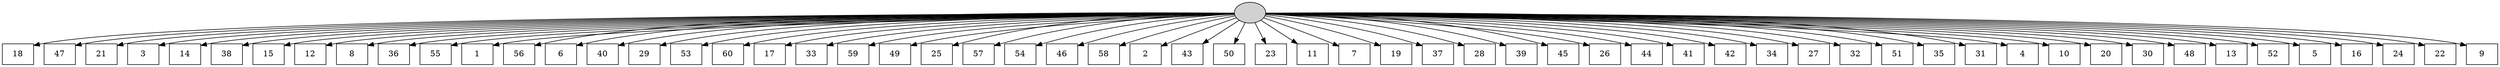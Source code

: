 digraph G {
0[style=filled, fillcolor=grey82, label=""];
1[shape=box,style=filled, fillcolor=white,label="18\n"];
2[shape=box,style=filled, fillcolor=white,label="47\n"];
3[shape=box,style=filled, fillcolor=white,label="21\n"];
4[shape=box,style=filled, fillcolor=white,label="3\n"];
5[shape=box,style=filled, fillcolor=white,label="14\n"];
6[shape=box,style=filled, fillcolor=white,label="38\n"];
7[shape=box,style=filled, fillcolor=white,label="15\n"];
8[shape=box,style=filled, fillcolor=white,label="12\n"];
9[shape=box,style=filled, fillcolor=white,label="8\n"];
10[shape=box,style=filled, fillcolor=white,label="36\n"];
11[shape=box,style=filled, fillcolor=white,label="55\n"];
12[shape=box,style=filled, fillcolor=white,label="1\n"];
13[shape=box,style=filled, fillcolor=white,label="56\n"];
14[shape=box,style=filled, fillcolor=white,label="6\n"];
15[shape=box,style=filled, fillcolor=white,label="40\n"];
16[shape=box,style=filled, fillcolor=white,label="29\n"];
17[shape=box,style=filled, fillcolor=white,label="53\n"];
18[shape=box,style=filled, fillcolor=white,label="60\n"];
19[shape=box,style=filled, fillcolor=white,label="17\n"];
20[shape=box,style=filled, fillcolor=white,label="33\n"];
21[shape=box,style=filled, fillcolor=white,label="59\n"];
22[shape=box,style=filled, fillcolor=white,label="49\n"];
23[shape=box,style=filled, fillcolor=white,label="25\n"];
24[shape=box,style=filled, fillcolor=white,label="57\n"];
25[shape=box,style=filled, fillcolor=white,label="54\n"];
26[shape=box,style=filled, fillcolor=white,label="46\n"];
27[shape=box,style=filled, fillcolor=white,label="58\n"];
28[shape=box,style=filled, fillcolor=white,label="2\n"];
29[shape=box,style=filled, fillcolor=white,label="43\n"];
30[shape=box,style=filled, fillcolor=white,label="50\n"];
31[shape=box,style=filled, fillcolor=white,label="23\n"];
32[shape=box,style=filled, fillcolor=white,label="11\n"];
33[shape=box,style=filled, fillcolor=white,label="7\n"];
34[shape=box,style=filled, fillcolor=white,label="19\n"];
35[shape=box,style=filled, fillcolor=white,label="37\n"];
36[shape=box,style=filled, fillcolor=white,label="28\n"];
37[shape=box,style=filled, fillcolor=white,label="39\n"];
38[shape=box,style=filled, fillcolor=white,label="45\n"];
39[shape=box,style=filled, fillcolor=white,label="26\n"];
40[shape=box,style=filled, fillcolor=white,label="44\n"];
41[shape=box,style=filled, fillcolor=white,label="41\n"];
42[shape=box,style=filled, fillcolor=white,label="42\n"];
43[shape=box,style=filled, fillcolor=white,label="34\n"];
44[shape=box,style=filled, fillcolor=white,label="27\n"];
45[shape=box,style=filled, fillcolor=white,label="32\n"];
46[shape=box,style=filled, fillcolor=white,label="51\n"];
47[shape=box,style=filled, fillcolor=white,label="35\n"];
48[shape=box,style=filled, fillcolor=white,label="31\n"];
49[shape=box,style=filled, fillcolor=white,label="4\n"];
50[shape=box,style=filled, fillcolor=white,label="10\n"];
51[shape=box,style=filled, fillcolor=white,label="20\n"];
52[shape=box,style=filled, fillcolor=white,label="30\n"];
53[shape=box,style=filled, fillcolor=white,label="48\n"];
54[shape=box,style=filled, fillcolor=white,label="13\n"];
55[shape=box,style=filled, fillcolor=white,label="52\n"];
56[shape=box,style=filled, fillcolor=white,label="5\n"];
57[shape=box,style=filled, fillcolor=white,label="16\n"];
58[shape=box,style=filled, fillcolor=white,label="24\n"];
59[shape=box,style=filled, fillcolor=white,label="22\n"];
60[shape=box,style=filled, fillcolor=white,label="9\n"];
0->1 ;
0->2 ;
0->3 ;
0->4 ;
0->5 ;
0->6 ;
0->7 ;
0->8 ;
0->9 ;
0->10 ;
0->11 ;
0->12 ;
0->13 ;
0->14 ;
0->15 ;
0->16 ;
0->17 ;
0->18 ;
0->19 ;
0->20 ;
0->21 ;
0->22 ;
0->23 ;
0->24 ;
0->25 ;
0->26 ;
0->27 ;
0->28 ;
0->29 ;
0->30 ;
0->31 ;
0->32 ;
0->33 ;
0->34 ;
0->35 ;
0->36 ;
0->37 ;
0->38 ;
0->39 ;
0->40 ;
0->41 ;
0->42 ;
0->43 ;
0->44 ;
0->45 ;
0->46 ;
0->47 ;
0->48 ;
0->49 ;
0->50 ;
0->51 ;
0->52 ;
0->53 ;
0->54 ;
0->55 ;
0->56 ;
0->57 ;
0->58 ;
0->59 ;
0->60 ;
}
